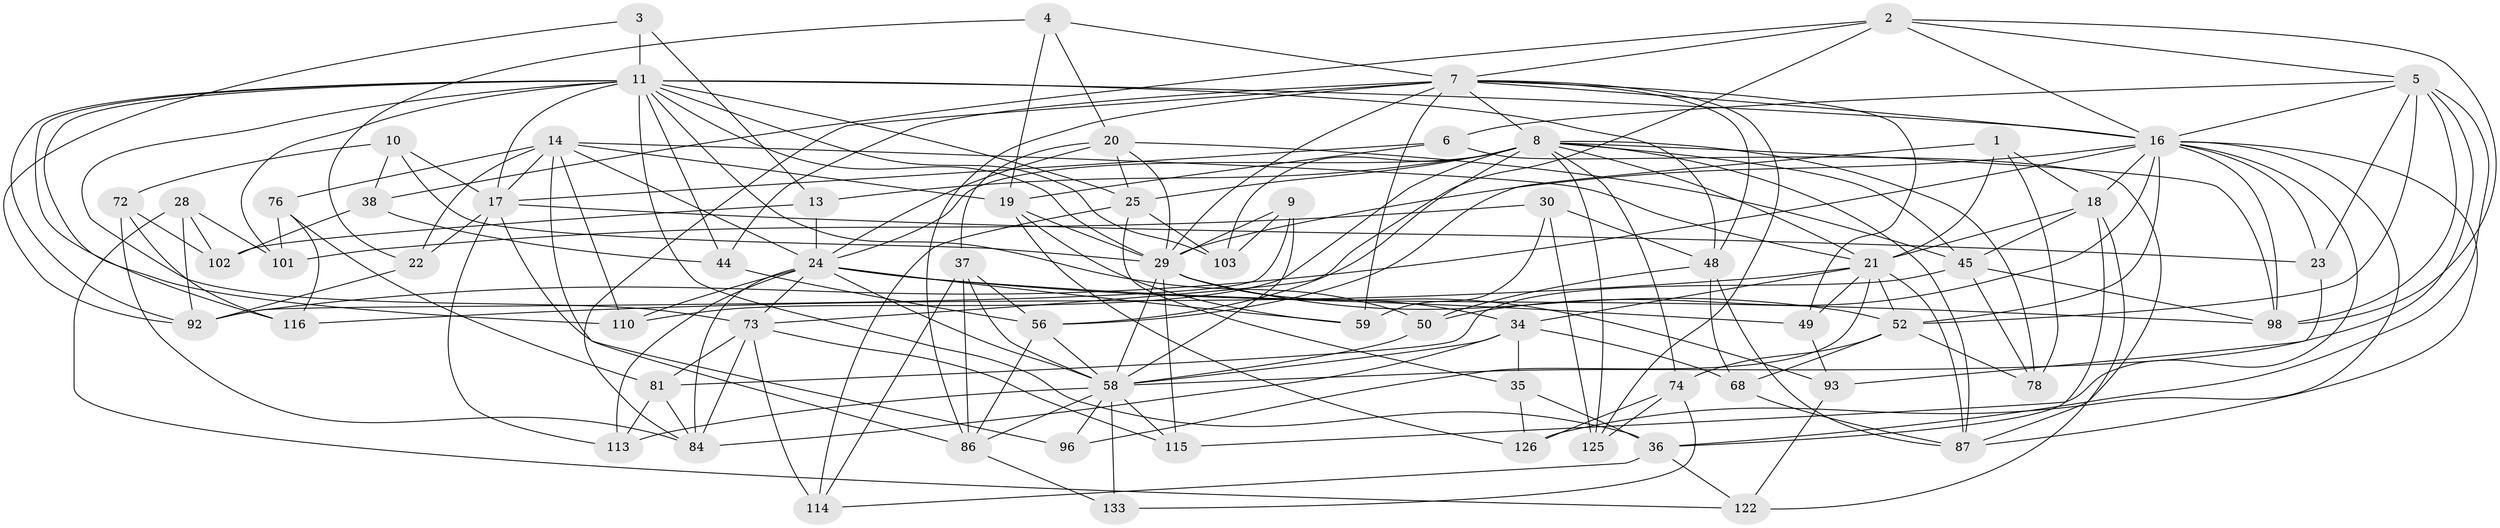 // original degree distribution, {4: 1.0}
// Generated by graph-tools (version 1.1) at 2025/16/03/09/25 04:16:28]
// undirected, 66 vertices, 191 edges
graph export_dot {
graph [start="1"]
  node [color=gray90,style=filled];
  1 [super="+42"];
  2 [super="+107"];
  3;
  4;
  5 [super="+46+63"];
  6;
  7 [super="+97+32+27"];
  8 [super="+62+15+121"];
  9;
  10;
  11 [super="+12+54"];
  13;
  14 [super="+99+33"];
  16 [super="+94+71+104"];
  17 [super="+41"];
  18 [super="+47"];
  19 [super="+80"];
  20 [super="+43"];
  21 [super="+95+65"];
  22;
  23;
  24 [super="+53+118+55"];
  25 [super="+83"];
  28;
  29 [super="+31+85"];
  30;
  34 [super="+60"];
  35;
  36 [super="+39"];
  37 [super="+57"];
  38;
  44;
  45 [super="+127"];
  48 [super="+75"];
  49;
  50;
  52 [super="+106+67"];
  56 [super="+61"];
  58 [super="+66+91+89"];
  59;
  68;
  72;
  73 [super="+119+120"];
  74 [super="+117"];
  76;
  78;
  81 [super="+124"];
  84 [super="+108"];
  86 [super="+109"];
  87 [super="+100"];
  92 [super="+130"];
  93;
  96;
  98 [super="+105"];
  101;
  102;
  103;
  110;
  113;
  114;
  115;
  116;
  122;
  125;
  126;
  133;
  1 -- 21 [weight=3];
  1 -- 78;
  1 -- 18;
  1 -- 56;
  2 -- 16;
  2 -- 38;
  2 -- 73;
  2 -- 5;
  2 -- 7;
  2 -- 98;
  3 -- 13;
  3 -- 92;
  3 -- 11 [weight=2];
  4 -- 7;
  4 -- 19;
  4 -- 22;
  4 -- 20;
  5 -- 52;
  5 -- 36;
  5 -- 23;
  5 -- 6;
  5 -- 16;
  5 -- 98;
  5 -- 58;
  6 -- 19;
  6 -- 87;
  6 -- 17;
  7 -- 48;
  7 -- 84;
  7 -- 29;
  7 -- 49;
  7 -- 86;
  7 -- 16;
  7 -- 8;
  7 -- 59;
  7 -- 44;
  7 -- 125;
  8 -- 103;
  8 -- 56;
  8 -- 87;
  8 -- 74;
  8 -- 13;
  8 -- 110;
  8 -- 78;
  8 -- 21;
  8 -- 25;
  8 -- 98;
  8 -- 125;
  8 -- 45;
  8 -- 24;
  9 -- 103;
  9 -- 92;
  9 -- 29;
  9 -- 58;
  10 -- 29;
  10 -- 38;
  10 -- 17;
  10 -- 72;
  11 -- 110;
  11 -- 73;
  11 -- 36;
  11 -- 101;
  11 -- 103;
  11 -- 44;
  11 -- 48;
  11 -- 50;
  11 -- 116;
  11 -- 16;
  11 -- 17;
  11 -- 25;
  11 -- 92;
  11 -- 29;
  13 -- 102;
  13 -- 24;
  14 -- 86;
  14 -- 24;
  14 -- 110;
  14 -- 21;
  14 -- 19;
  14 -- 76;
  14 -- 22;
  14 -- 17;
  16 -- 92;
  16 -- 52;
  16 -- 18;
  16 -- 50;
  16 -- 98;
  16 -- 23;
  16 -- 126;
  16 -- 115;
  16 -- 29;
  16 -- 87;
  17 -- 113;
  17 -- 22;
  17 -- 96;
  17 -- 23;
  18 -- 45;
  18 -- 36;
  18 -- 122;
  18 -- 21;
  19 -- 59;
  19 -- 126;
  19 -- 29;
  20 -- 45;
  20 -- 25;
  20 -- 29;
  20 -- 24;
  20 -- 37;
  21 -- 87;
  21 -- 49;
  21 -- 52;
  21 -- 116;
  21 -- 96;
  21 -- 34;
  22 -- 92;
  23 -- 93;
  24 -- 73;
  24 -- 49;
  24 -- 98;
  24 -- 110;
  24 -- 59;
  24 -- 113;
  24 -- 84;
  24 -- 58;
  25 -- 103;
  25 -- 114;
  25 -- 35;
  28 -- 122;
  28 -- 102;
  28 -- 101;
  28 -- 92;
  29 -- 115;
  29 -- 58;
  29 -- 52;
  29 -- 93;
  29 -- 34;
  30 -- 101;
  30 -- 125;
  30 -- 59;
  30 -- 48;
  34 -- 68;
  34 -- 35;
  34 -- 84;
  34 -- 58;
  35 -- 126;
  35 -- 36;
  36 -- 122;
  36 -- 114;
  37 -- 56;
  37 -- 114;
  37 -- 58 [weight=2];
  37 -- 86;
  38 -- 102;
  38 -- 44;
  44 -- 56;
  45 -- 81;
  45 -- 98;
  45 -- 78;
  48 -- 68;
  48 -- 50;
  48 -- 87;
  49 -- 93;
  50 -- 58;
  52 -- 78;
  52 -- 74 [weight=2];
  52 -- 68;
  56 -- 86;
  56 -- 58;
  58 -- 115;
  58 -- 96 [weight=2];
  58 -- 133 [weight=2];
  58 -- 113;
  58 -- 86;
  68 -- 87;
  72 -- 102;
  72 -- 116;
  72 -- 84;
  73 -- 114;
  73 -- 115;
  73 -- 81 [weight=2];
  73 -- 84;
  74 -- 133;
  74 -- 125;
  74 -- 126;
  76 -- 116;
  76 -- 101;
  76 -- 81;
  81 -- 113;
  81 -- 84;
  86 -- 133;
  93 -- 122;
}
